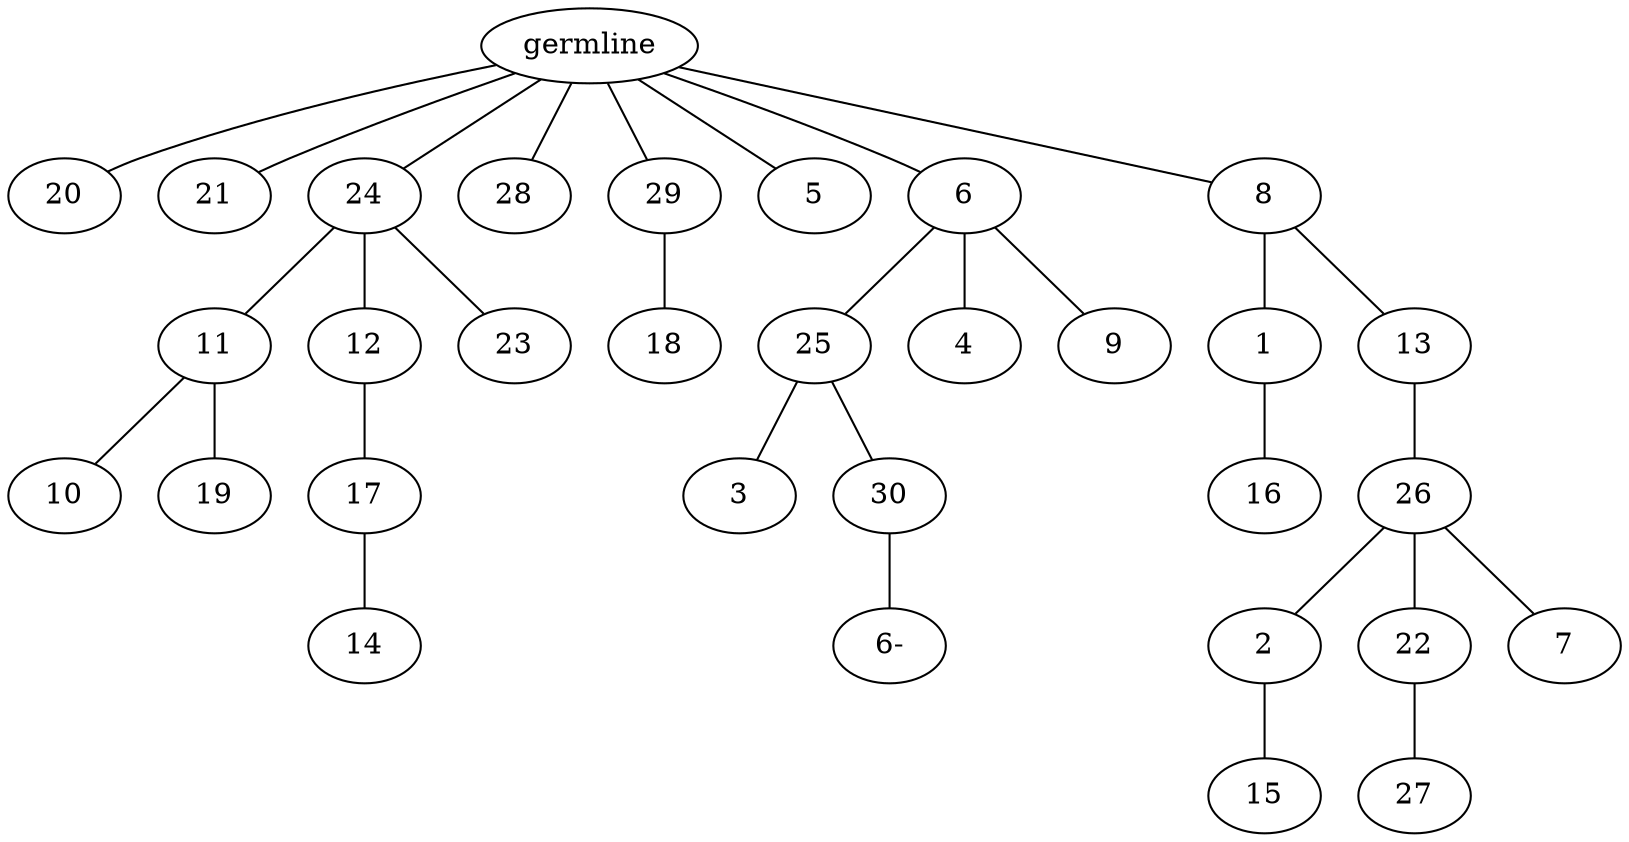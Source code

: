 graph tree {
    "140003158369904" [label="germline"];
    "140003158341856" [label="20"];
    "140003158342576" [label="21"];
    "140003158310336" [label="24"];
    "140003158194112" [label="11"];
    "140003158194304" [label="10"];
    "140003158195744" [label="19"];
    "140003158195888" [label="12"];
    "140003157873280" [label="17"];
    "140003157873088" [label="14"];
    "140003158193920" [label="23"];
    "140003158309568" [label="28"];
    "140003158192384" [label="29"];
    "140003157874336" [label="18"];
    "140003158195456" [label="5"];
    "140003158195696" [label="6"];
    "140003157873808" [label="25"];
    "140003157873472" [label="3"];
    "140003157873952" [label="30"];
    "140003158626704" [label="6-"];
    "140003157873904" [label="4"];
    "140003157873520" [label="9"];
    "140003157874000" [label="8"];
    "140003157874912" [label="1"];
    "140003157874432" [label="16"];
    "140003157872944" [label="13"];
    "140003157874480" [label="26"];
    "140003157874672" [label="2"];
    "140003157875440" [label="15"];
    "140003157875056" [label="22"];
    "140003157876256" [label="27"];
    "140003157875008" [label="7"];
    "140003158369904" -- "140003158341856";
    "140003158369904" -- "140003158342576";
    "140003158369904" -- "140003158310336";
    "140003158369904" -- "140003158309568";
    "140003158369904" -- "140003158192384";
    "140003158369904" -- "140003158195456";
    "140003158369904" -- "140003158195696";
    "140003158369904" -- "140003157874000";
    "140003158310336" -- "140003158194112";
    "140003158310336" -- "140003158195888";
    "140003158310336" -- "140003158193920";
    "140003158194112" -- "140003158194304";
    "140003158194112" -- "140003158195744";
    "140003158195888" -- "140003157873280";
    "140003157873280" -- "140003157873088";
    "140003158192384" -- "140003157874336";
    "140003158195696" -- "140003157873808";
    "140003158195696" -- "140003157873904";
    "140003158195696" -- "140003157873520";
    "140003157873808" -- "140003157873472";
    "140003157873808" -- "140003157873952";
    "140003157873952" -- "140003158626704";
    "140003157874000" -- "140003157874912";
    "140003157874000" -- "140003157872944";
    "140003157874912" -- "140003157874432";
    "140003157872944" -- "140003157874480";
    "140003157874480" -- "140003157874672";
    "140003157874480" -- "140003157875056";
    "140003157874480" -- "140003157875008";
    "140003157874672" -- "140003157875440";
    "140003157875056" -- "140003157876256";
}
